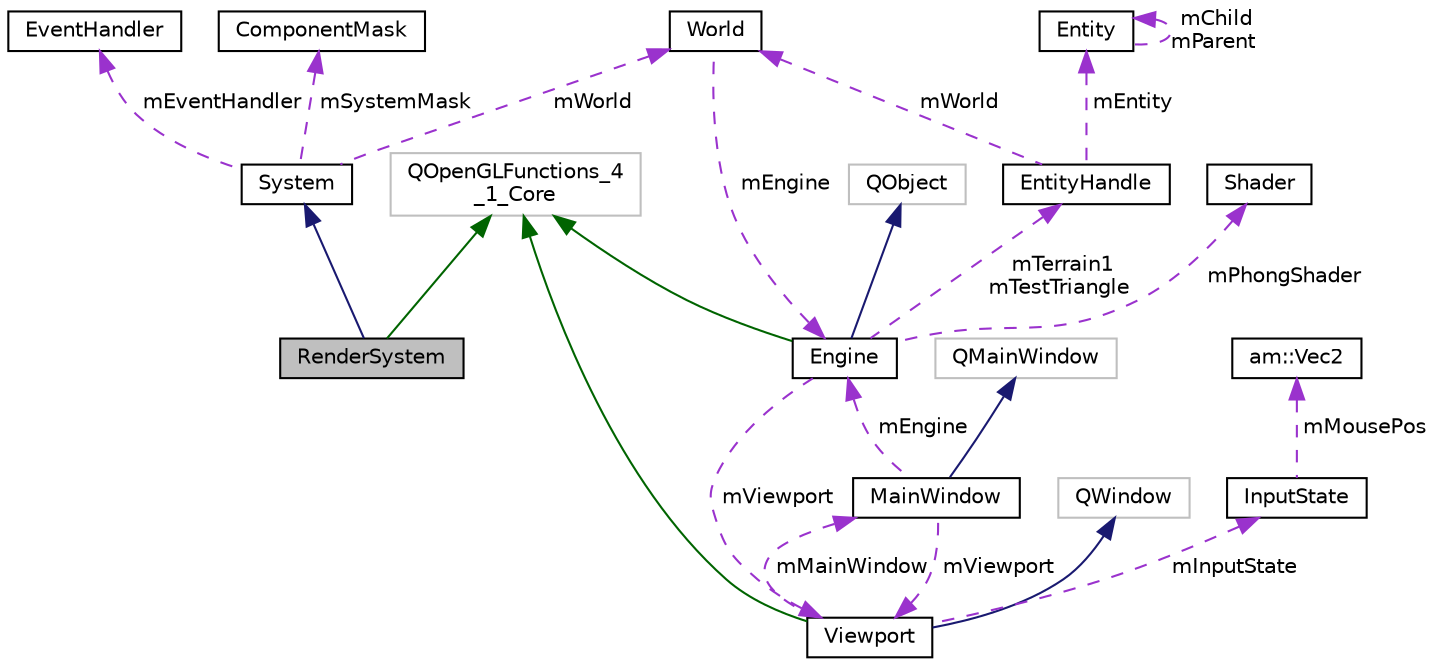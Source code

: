 digraph "RenderSystem"
{
  edge [fontname="Helvetica",fontsize="10",labelfontname="Helvetica",labelfontsize="10"];
  node [fontname="Helvetica",fontsize="10",shape=record];
  Node3 [label="RenderSystem",height=0.2,width=0.4,color="black", fillcolor="grey75", style="filled", fontcolor="black"];
  Node4 -> Node3 [dir="back",color="midnightblue",fontsize="10",style="solid",fontname="Helvetica"];
  Node4 [label="System",height=0.2,width=0.4,color="black", fillcolor="white", style="filled",URL="$class_system.html"];
  Node5 -> Node4 [dir="back",color="darkorchid3",fontsize="10",style="dashed",label=" mEventHandler" ,fontname="Helvetica"];
  Node5 [label="EventHandler",height=0.2,width=0.4,color="black", fillcolor="white", style="filled",URL="$class_event_handler.html"];
  Node6 -> Node4 [dir="back",color="darkorchid3",fontsize="10",style="dashed",label=" mSystemMask" ,fontname="Helvetica"];
  Node6 [label="ComponentMask",height=0.2,width=0.4,color="black", fillcolor="white", style="filled",URL="$struct_component_mask.html"];
  Node7 -> Node4 [dir="back",color="darkorchid3",fontsize="10",style="dashed",label=" mWorld" ,fontname="Helvetica"];
  Node7 [label="World",height=0.2,width=0.4,color="black", fillcolor="white", style="filled",URL="$class_world.html",tooltip="The World class is used to provide connection between the ECS systems, managers and entity/component ..."];
  Node8 -> Node7 [dir="back",color="darkorchid3",fontsize="10",style="dashed",label=" mEngine" ,fontname="Helvetica"];
  Node8 [label="Engine",height=0.2,width=0.4,color="black", fillcolor="white", style="filled",URL="$class_engine.html"];
  Node9 -> Node8 [dir="back",color="midnightblue",fontsize="10",style="solid",fontname="Helvetica"];
  Node9 [label="QObject",height=0.2,width=0.4,color="grey75", fillcolor="white", style="filled"];
  Node10 -> Node8 [dir="back",color="darkgreen",fontsize="10",style="solid",fontname="Helvetica"];
  Node10 [label="QOpenGLFunctions_4\l_1_Core",height=0.2,width=0.4,color="grey75", fillcolor="white", style="filled"];
  Node11 -> Node8 [dir="back",color="darkorchid3",fontsize="10",style="dashed",label=" mTerrain1\nmTestTriangle" ,fontname="Helvetica"];
  Node11 [label="EntityHandle",height=0.2,width=0.4,color="black", fillcolor="white", style="filled",URL="$struct_entity_handle.html"];
  Node12 -> Node11 [dir="back",color="darkorchid3",fontsize="10",style="dashed",label=" mEntity" ,fontname="Helvetica"];
  Node12 [label="Entity",height=0.2,width=0.4,color="black", fillcolor="white", style="filled",URL="$struct_entity.html"];
  Node12 -> Node12 [dir="back",color="darkorchid3",fontsize="10",style="dashed",label=" mChild\nmParent" ,fontname="Helvetica"];
  Node7 -> Node11 [dir="back",color="darkorchid3",fontsize="10",style="dashed",label=" mWorld" ,fontname="Helvetica"];
  Node13 -> Node8 [dir="back",color="darkorchid3",fontsize="10",style="dashed",label=" mPhongShader" ,fontname="Helvetica"];
  Node13 [label="Shader",height=0.2,width=0.4,color="black", fillcolor="white", style="filled",URL="$class_shader.html"];
  Node14 -> Node8 [dir="back",color="darkorchid3",fontsize="10",style="dashed",label=" mViewport" ,fontname="Helvetica"];
  Node14 [label="Viewport",height=0.2,width=0.4,color="black", fillcolor="white", style="filled",URL="$class_viewport.html"];
  Node15 -> Node14 [dir="back",color="midnightblue",fontsize="10",style="solid",fontname="Helvetica"];
  Node15 [label="QWindow",height=0.2,width=0.4,color="grey75", fillcolor="white", style="filled"];
  Node10 -> Node14 [dir="back",color="darkgreen",fontsize="10",style="solid",fontname="Helvetica"];
  Node16 -> Node14 [dir="back",color="darkorchid3",fontsize="10",style="dashed",label=" mInputState" ,fontname="Helvetica"];
  Node16 [label="InputState",height=0.2,width=0.4,color="black", fillcolor="white", style="filled",URL="$struct_input_state.html"];
  Node17 -> Node16 [dir="back",color="darkorchid3",fontsize="10",style="dashed",label=" mMousePos" ,fontname="Helvetica"];
  Node17 [label="am::Vec2",height=0.2,width=0.4,color="black", fillcolor="white", style="filled",URL="$structam_1_1_vec2.html"];
  Node18 -> Node14 [dir="back",color="darkorchid3",fontsize="10",style="dashed",label=" mMainWindow" ,fontname="Helvetica"];
  Node18 [label="MainWindow",height=0.2,width=0.4,color="black", fillcolor="white", style="filled",URL="$class_main_window.html"];
  Node19 -> Node18 [dir="back",color="midnightblue",fontsize="10",style="solid",fontname="Helvetica"];
  Node19 [label="QMainWindow",height=0.2,width=0.4,color="grey75", fillcolor="white", style="filled"];
  Node8 -> Node18 [dir="back",color="darkorchid3",fontsize="10",style="dashed",label=" mEngine" ,fontname="Helvetica"];
  Node14 -> Node18 [dir="back",color="darkorchid3",fontsize="10",style="dashed",label=" mViewport" ,fontname="Helvetica"];
  Node10 -> Node3 [dir="back",color="darkgreen",fontsize="10",style="solid",fontname="Helvetica"];
}
